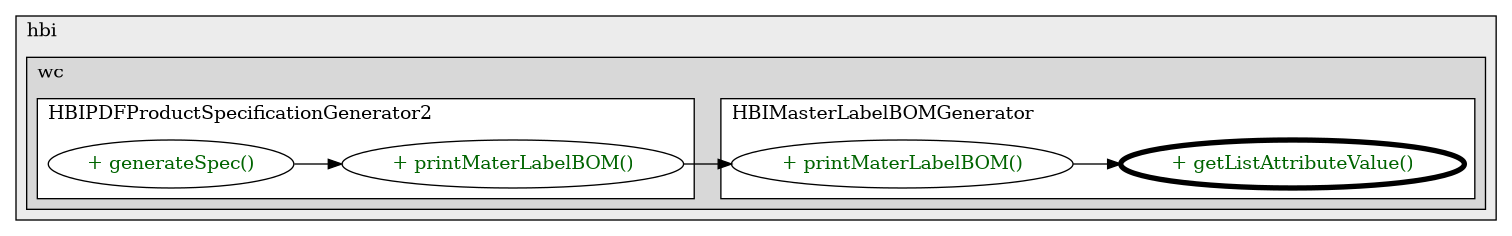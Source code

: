 @startuml

/' diagram meta data start
config=CallConfiguration;
{
  "rootMethod": "com.hbi.wc.flexbom.gen.HBIMasterLabelBOMGenerator#getListAttributeValue(FlexTypeAttribute,String)",
  "projectClassification": {
    "searchMode": "OpenProject", // OpenProject, AllProjects
    "includedProjects": "",
    "pathEndKeywords": "*.impl",
    "isClientPath": "",
    "isClientName": "",
    "isTestPath": "",
    "isTestName": "",
    "isMappingPath": "",
    "isMappingName": "",
    "isDataAccessPath": "",
    "isDataAccessName": "",
    "isDataStructurePath": "",
    "isDataStructureName": "",
    "isInterfaceStructuresPath": "",
    "isInterfaceStructuresName": "",
    "isEntryPointPath": "",
    "isEntryPointName": "",
    "treatFinalFieldsAsMandatory": false
  },
  "graphRestriction": {
    "classPackageExcludeFilter": "",
    "classPackageIncludeFilter": "",
    "classNameExcludeFilter": "",
    "classNameIncludeFilter": "",
    "methodNameExcludeFilter": "",
    "methodNameIncludeFilter": "",
    "removeByInheritance": "", // inheritance/annotation based filtering is done in a second step
    "removeByAnnotation": "",
    "removeByClassPackage": "", // cleanup the graph after inheritance/annotation based filtering is done
    "removeByClassName": "",
    "cutMappings": false,
    "cutEnum": true,
    "cutTests": true,
    "cutClient": true,
    "cutDataAccess": true,
    "cutInterfaceStructures": true,
    "cutDataStructures": true,
    "cutGetterAndSetter": true,
    "cutConstructors": true
  },
  "graphTraversal": {
    "forwardDepth": 3,
    "backwardDepth": 3,
    "classPackageExcludeFilter": "",
    "classPackageIncludeFilter": "",
    "classNameExcludeFilter": "",
    "classNameIncludeFilter": "",
    "methodNameExcludeFilter": "",
    "methodNameIncludeFilter": "",
    "hideMappings": false,
    "hideDataStructures": false,
    "hidePrivateMethods": true,
    "hideInterfaceCalls": true, // indirection: implementation -> interface (is hidden) -> implementation
    "onlyShowApplicationEntryPoints": false, // root node is included
    "useMethodCallsForStructureDiagram": "ForwardOnly" // ForwardOnly, BothDirections, No
  },
  "details": {
    "aggregation": "GroupByClass", // ByClass, GroupByClass, None
    "showMethodParametersTypes": false,
    "showMethodParametersNames": false,
    "showMethodReturnType": false,
    "showPackageLevels": 2,
    "showCallOrder": false,
    "edgeMode": "MethodsOnly", // TypesOnly, MethodsOnly, TypesAndMethods, MethodsAndDirectTypeUsage
    "showDetailedClassStructure": false
  },
  "rootClass": "com.hbi.wc.flexbom.gen.HBIMasterLabelBOMGenerator",
  "extensionCallbackMethod": "" // qualified.class.name#methodName - signature: public static String method(String)
}
diagram meta data end '/



digraph g {
    rankdir="LR"
    splines=polyline
    

'nodes 
subgraph cluster_103087 { 
   	label=hbi
	labeljust=l
	fillcolor="#ececec"
	style=filled
   
   subgraph cluster_1223854485 { 
   	label=wc
	labeljust=l
	fillcolor="#d8d8d8"
	style=filled
   
   subgraph cluster_1865782197 { 
   	label=HBIPDFProductSpecificationGenerator2
	labeljust=l
	fillcolor=white
	style=filled
   
   HBIPDFProductSpecificationGenerator21536164743XXXgenerateSpec0[
	label="+ generateSpec()"
	style=filled
	fillcolor=white
	tooltip="HBIPDFProductSpecificationGenerator2

&#10;  Generates the PDF document for the Spec&#10; &#10;  @return the url to the generated document&#10;  @throws WTException&#10; "
	fontcolor=darkgreen
];

HBIPDFProductSpecificationGenerator21536164743XXXprintMaterLabelBOM212773977[
	label="+ printMaterLabelBOM()"
	style=filled
	fillcolor=white
	tooltip="HBIPDFProductSpecificationGenerator2

&#10;  This function will add Garment Label BOM data to Tech pack report.&#10;  - BOM table visible after Colorway BOM.&#10;  - table data will appear only if BOM has Relevant dataset.&#10;  @param colorwayBOMs - Colorway BOM input&#10;  @param pdfDoc - PDF Docuemnt object&#10;  @param params - Tech Ppck apram&#10;  @throws Exception&#10; "
	fontcolor=darkgreen
];
} 

subgraph cluster_324846479 { 
   	label=HBIMasterLabelBOMGenerator
	labeljust=l
	fillcolor=white
	style=filled
   
   HBIMasterLabelBOMGenerator1441384813XXXgetListAttributeValue74376562[
	label="+ getListAttributeValue()"
	style=filled
	fillcolor=white
	tooltip="HBIMasterLabelBOMGenerator

&#10;  This method return display value for list type attribute.&#10; &#10;  @param attribute - FlexTypeAttribute&#10;  @param value - String&#10;  @return - string attribute display value&#10; "
	penwidth=4
	fontcolor=darkgreen
];

HBIMasterLabelBOMGenerator1441384813XXXprintMaterLabelBOM466445046[
	label="+ printMaterLabelBOM()"
	style=filled
	fillcolor=white
	tooltip="HBIMasterLabelBOMGenerator

&#10;  This method is to generate Master material data and return relevant data to List of PDFTable.&#10; &#10;  @param colorwayBOMs - Colorway BOM Data&#10;  @param params - TechPack Param&#10;  @return - List of PDFTable&#10;  @throws Exception - exception&#10; "
	fontcolor=darkgreen
];
} 
} 
} 

'edges    
HBIMasterLabelBOMGenerator1441384813XXXprintMaterLabelBOM466445046 -> HBIMasterLabelBOMGenerator1441384813XXXgetListAttributeValue74376562;
HBIPDFProductSpecificationGenerator21536164743XXXgenerateSpec0 -> HBIPDFProductSpecificationGenerator21536164743XXXprintMaterLabelBOM212773977;
HBIPDFProductSpecificationGenerator21536164743XXXprintMaterLabelBOM212773977 -> HBIMasterLabelBOMGenerator1441384813XXXprintMaterLabelBOM466445046;
    
}
@enduml